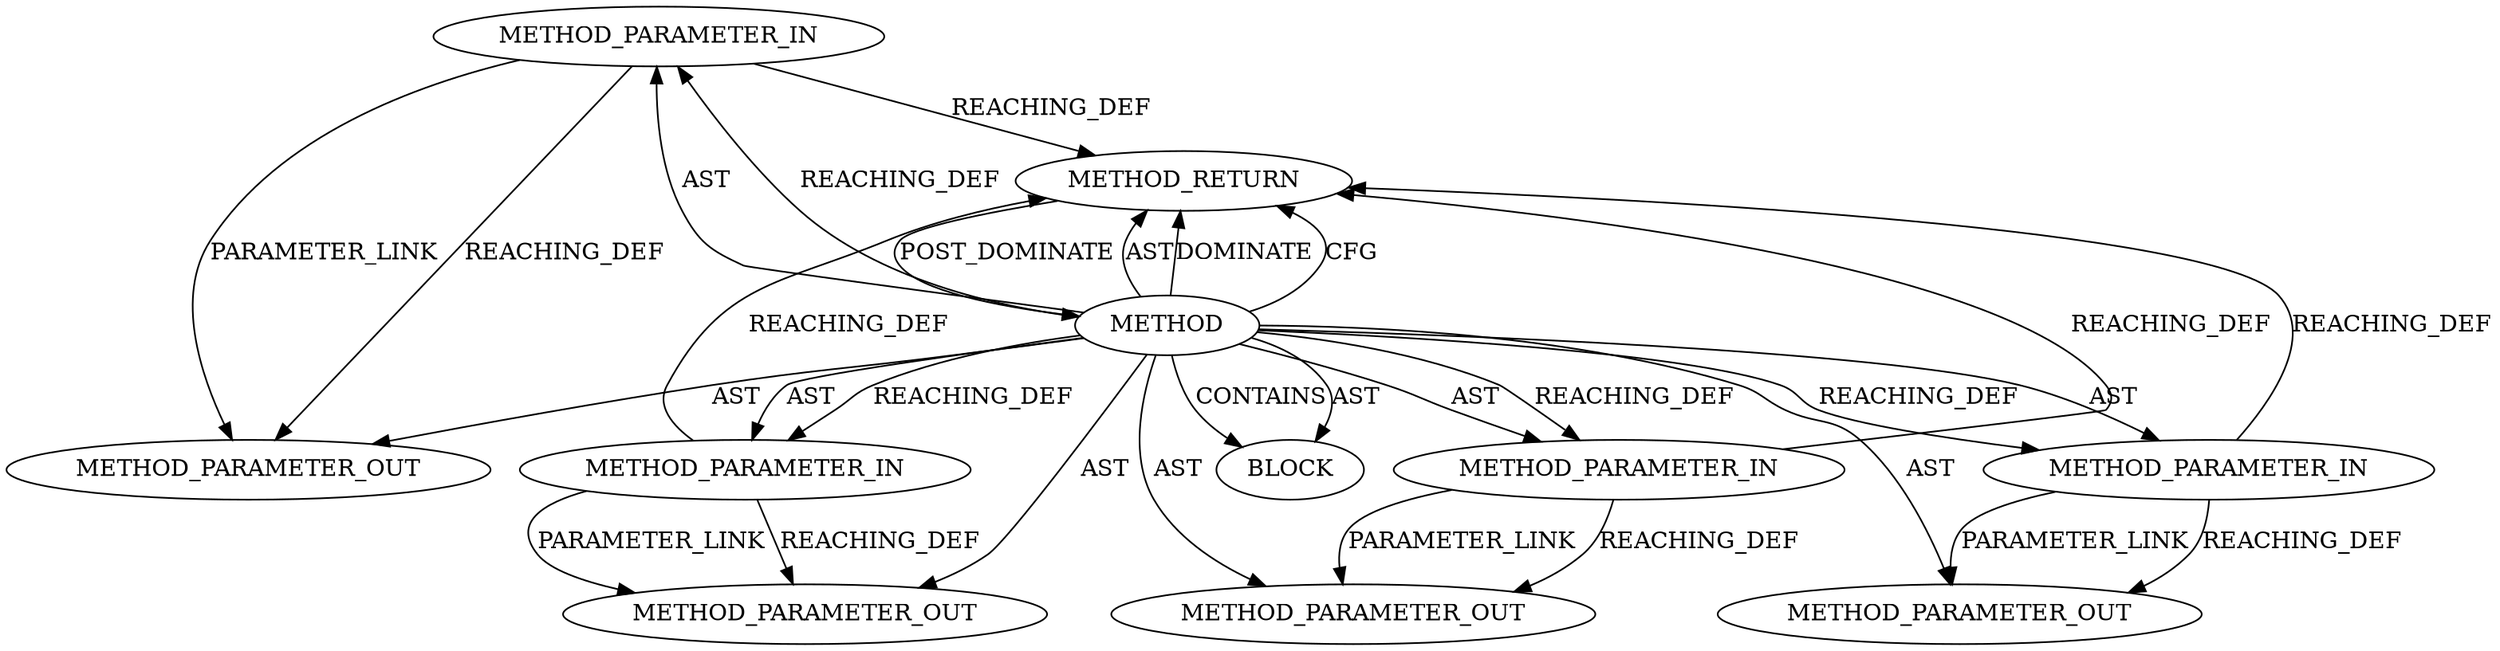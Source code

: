 digraph {
  26216 [label=METHOD_PARAMETER_IN ORDER=1 CODE="p1" IS_VARIADIC=false TYPE_FULL_NAME="ANY" EVALUATION_STRATEGY="BY_VALUE" INDEX=1 NAME="p1"]
  26219 [label=METHOD_PARAMETER_IN ORDER=4 CODE="p4" IS_VARIADIC=false TYPE_FULL_NAME="ANY" EVALUATION_STRATEGY="BY_VALUE" INDEX=4 NAME="p4"]
  26218 [label=METHOD_PARAMETER_IN ORDER=3 CODE="p3" IS_VARIADIC=false TYPE_FULL_NAME="ANY" EVALUATION_STRATEGY="BY_VALUE" INDEX=3 NAME="p3"]
  26220 [label=BLOCK ORDER=1 ARGUMENT_INDEX=1 CODE="<empty>" TYPE_FULL_NAME="ANY"]
  26215 [label=METHOD AST_PARENT_TYPE="NAMESPACE_BLOCK" AST_PARENT_FULL_NAME="<global>" ORDER=0 CODE="<empty>" FULL_NAME="BN_mod" IS_EXTERNAL=true FILENAME="<empty>" SIGNATURE="" NAME="BN_mod"]
  26217 [label=METHOD_PARAMETER_IN ORDER=2 CODE="p2" IS_VARIADIC=false TYPE_FULL_NAME="ANY" EVALUATION_STRATEGY="BY_VALUE" INDEX=2 NAME="p2"]
  27484 [label=METHOD_PARAMETER_OUT ORDER=1 CODE="p1" IS_VARIADIC=false TYPE_FULL_NAME="ANY" EVALUATION_STRATEGY="BY_VALUE" INDEX=1 NAME="p1"]
  27487 [label=METHOD_PARAMETER_OUT ORDER=4 CODE="p4" IS_VARIADIC=false TYPE_FULL_NAME="ANY" EVALUATION_STRATEGY="BY_VALUE" INDEX=4 NAME="p4"]
  27486 [label=METHOD_PARAMETER_OUT ORDER=3 CODE="p3" IS_VARIADIC=false TYPE_FULL_NAME="ANY" EVALUATION_STRATEGY="BY_VALUE" INDEX=3 NAME="p3"]
  26221 [label=METHOD_RETURN ORDER=2 CODE="RET" TYPE_FULL_NAME="ANY" EVALUATION_STRATEGY="BY_VALUE"]
  27485 [label=METHOD_PARAMETER_OUT ORDER=2 CODE="p2" IS_VARIADIC=false TYPE_FULL_NAME="ANY" EVALUATION_STRATEGY="BY_VALUE" INDEX=2 NAME="p2"]
  26215 -> 26218 [label=AST ]
  26215 -> 26220 [label=CONTAINS ]
  26215 -> 27486 [label=AST ]
  26215 -> 26217 [label=AST ]
  26217 -> 26221 [label=REACHING_DEF VARIABLE="p2"]
  26216 -> 27484 [label=REACHING_DEF VARIABLE="p1"]
  26219 -> 26221 [label=REACHING_DEF VARIABLE="p4"]
  26215 -> 27484 [label=AST ]
  26215 -> 26221 [label=AST ]
  26215 -> 26218 [label=REACHING_DEF VARIABLE=""]
  26218 -> 26221 [label=REACHING_DEF VARIABLE="p3"]
  26218 -> 27486 [label=REACHING_DEF VARIABLE="p3"]
  26215 -> 26216 [label=AST ]
  26218 -> 27486 [label=PARAMETER_LINK ]
  26216 -> 27484 [label=PARAMETER_LINK ]
  26215 -> 26221 [label=DOMINATE ]
  26215 -> 26219 [label=REACHING_DEF VARIABLE=""]
  26219 -> 27487 [label=PARAMETER_LINK ]
  26215 -> 26216 [label=REACHING_DEF VARIABLE=""]
  26215 -> 26221 [label=CFG ]
  26215 -> 26219 [label=AST ]
  26215 -> 27485 [label=AST ]
  26221 -> 26215 [label=POST_DOMINATE ]
  26217 -> 27485 [label=REACHING_DEF VARIABLE="p2"]
  26215 -> 26217 [label=REACHING_DEF VARIABLE=""]
  26217 -> 27485 [label=PARAMETER_LINK ]
  26219 -> 27487 [label=REACHING_DEF VARIABLE="p4"]
  26215 -> 26220 [label=AST ]
  26215 -> 27487 [label=AST ]
  26216 -> 26221 [label=REACHING_DEF VARIABLE="p1"]
}
